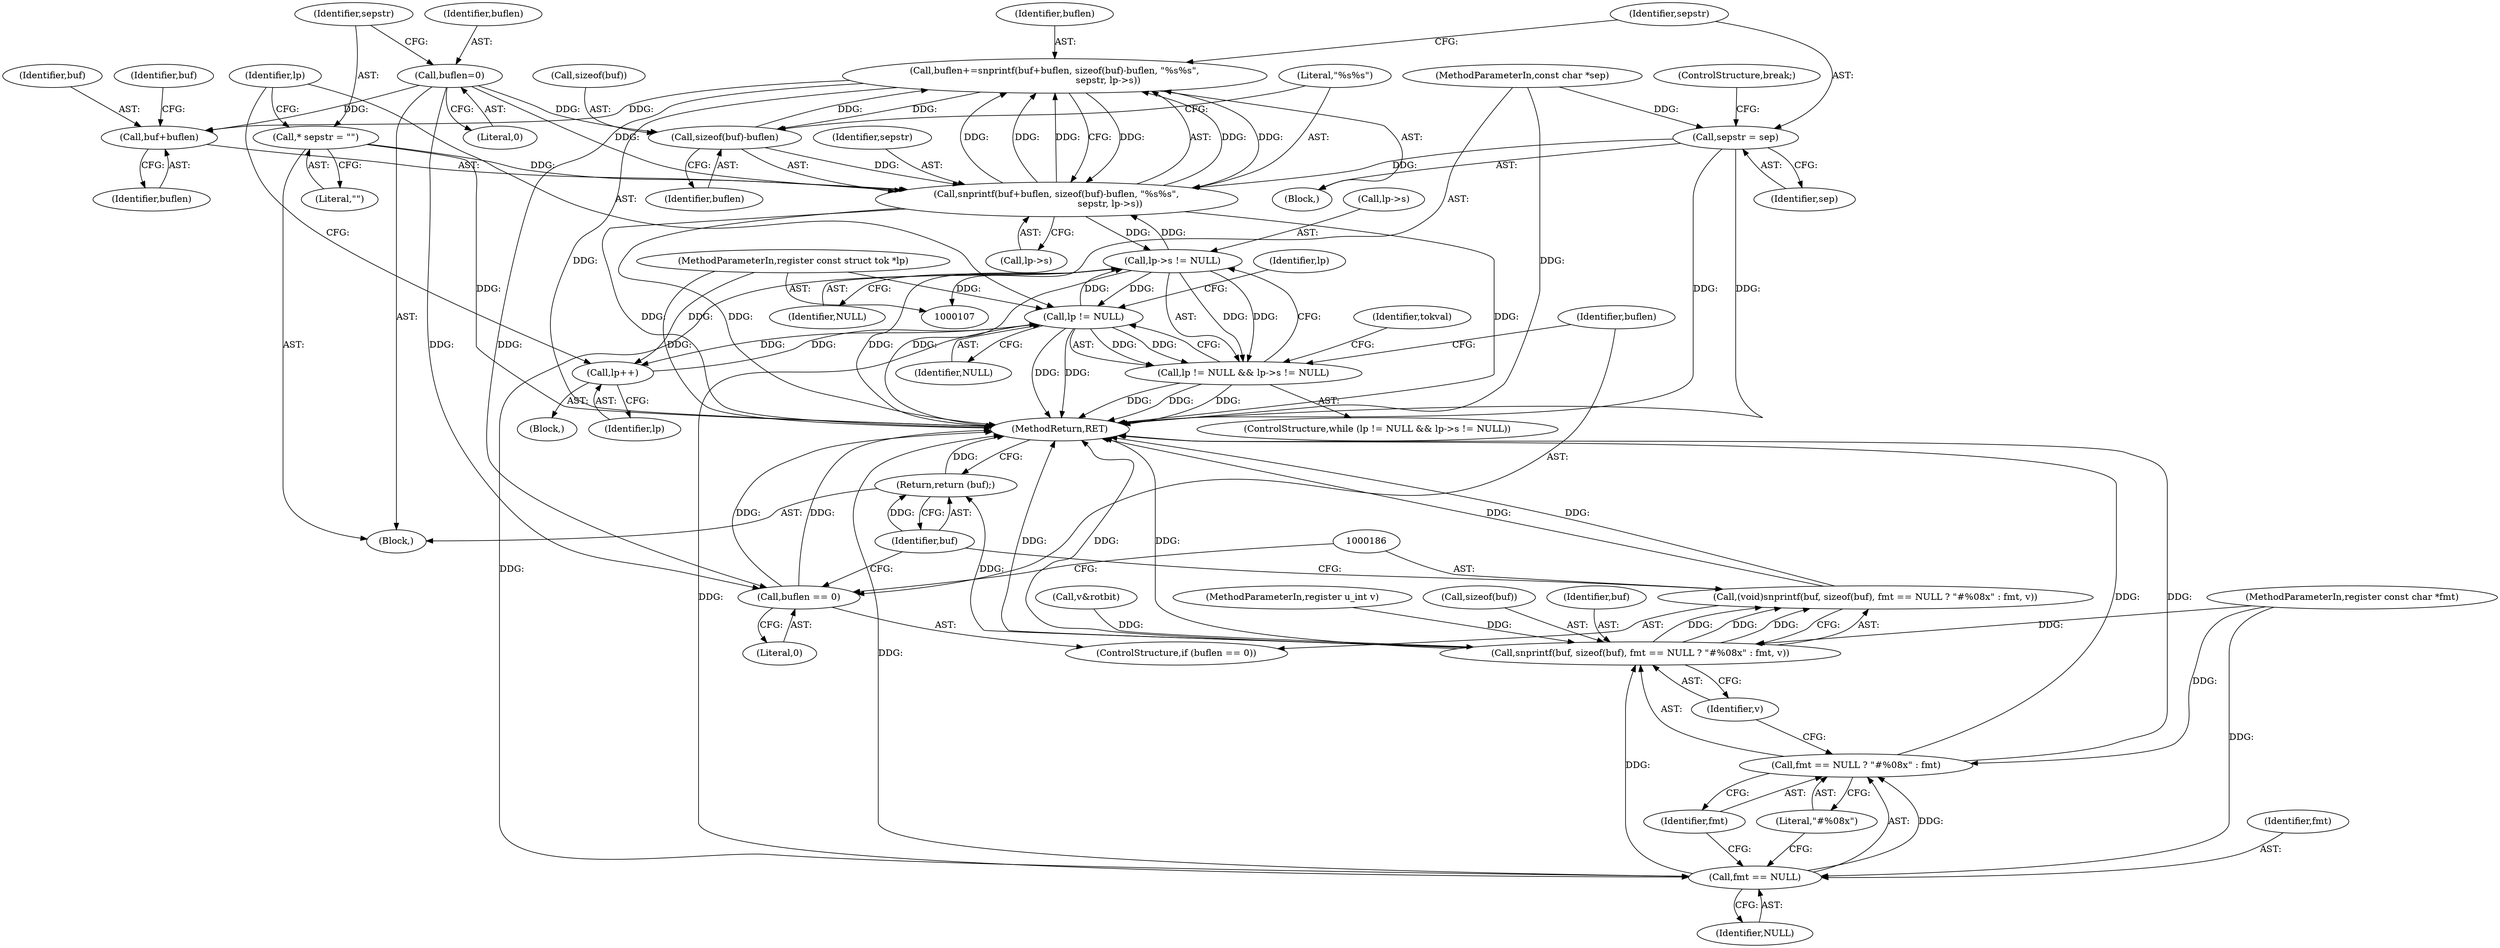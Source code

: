 digraph "1_tcpdump_9f0730bee3eb65d07b49fd468bc2f269173352fe@API" {
"1000155" [label="(Call,buflen+=snprintf(buf+buflen, sizeof(buf)-buflen, \"%s%s\",\n                                     sepstr, lp->s))"];
"1000157" [label="(Call,snprintf(buf+buflen, sizeof(buf)-buflen, \"%s%s\",\n                                     sepstr, lp->s))"];
"1000155" [label="(Call,buflen+=snprintf(buf+buflen, sizeof(buf)-buflen, \"%s%s\",\n                                     sepstr, lp->s))"];
"1000161" [label="(Call,sizeof(buf)-buflen)"];
"1000115" [label="(Call,buflen=0)"];
"1000121" [label="(Call,* sepstr = \"\")"];
"1000170" [label="(Call,sepstr = sep)"];
"1000111" [label="(MethodParameterIn,const char *sep)"];
"1000129" [label="(Call,lp->s != NULL)"];
"1000126" [label="(Call,lp != NULL)"];
"1000179" [label="(Call,lp++)"];
"1000108" [label="(MethodParameterIn,register const struct tok *lp)"];
"1000125" [label="(Call,lp != NULL && lp->s != NULL)"];
"1000192" [label="(Call,fmt == NULL)"];
"1000187" [label="(Call,snprintf(buf, sizeof(buf), fmt == NULL ? \"#%08x\" : fmt, v))"];
"1000185" [label="(Call,(void)snprintf(buf, sizeof(buf), fmt == NULL ? \"#%08x\" : fmt, v))"];
"1000198" [label="(Return,return (buf);)"];
"1000191" [label="(Call,fmt == NULL ? \"#%08x\" : fmt)"];
"1000158" [label="(Call,buf+buflen)"];
"1000182" [label="(Call,buflen == 0)"];
"1000109" [label="(MethodParameterIn,register const char *fmt)"];
"1000122" [label="(Identifier,sepstr)"];
"1000151" [label="(Call,v&rotbit)"];
"1000117" [label="(Literal,0)"];
"1000155" [label="(Call,buflen+=snprintf(buf+buflen, sizeof(buf)-buflen, \"%s%s\",\n                                     sepstr, lp->s))"];
"1000154" [label="(Block,)"];
"1000180" [label="(Identifier,lp)"];
"1000162" [label="(Call,sizeof(buf))"];
"1000161" [label="(Call,sizeof(buf)-buflen)"];
"1000116" [label="(Identifier,buflen)"];
"1000181" [label="(ControlStructure,if (buflen == 0))"];
"1000184" [label="(Literal,0)"];
"1000128" [label="(Identifier,NULL)"];
"1000160" [label="(Identifier,buflen)"];
"1000159" [label="(Identifier,buf)"];
"1000136" [label="(Identifier,tokval)"];
"1000133" [label="(Identifier,NULL)"];
"1000166" [label="(Identifier,sepstr)"];
"1000191" [label="(Call,fmt == NULL ? \"#%08x\" : fmt)"];
"1000121" [label="(Call,* sepstr = \"\")"];
"1000183" [label="(Identifier,buflen)"];
"1000194" [label="(Identifier,NULL)"];
"1000110" [label="(MethodParameterIn,register u_int v)"];
"1000131" [label="(Identifier,lp)"];
"1000134" [label="(Block,)"];
"1000130" [label="(Call,lp->s)"];
"1000111" [label="(MethodParameterIn,const char *sep)"];
"1000112" [label="(Block,)"];
"1000165" [label="(Literal,\"%s%s\")"];
"1000171" [label="(Identifier,sepstr)"];
"1000193" [label="(Identifier,fmt)"];
"1000185" [label="(Call,(void)snprintf(buf, sizeof(buf), fmt == NULL ? \"#%08x\" : fmt, v))"];
"1000156" [label="(Identifier,buflen)"];
"1000157" [label="(Call,snprintf(buf+buflen, sizeof(buf)-buflen, \"%s%s\",\n                                     sepstr, lp->s))"];
"1000125" [label="(Call,lp != NULL && lp->s != NULL)"];
"1000200" [label="(MethodReturn,RET)"];
"1000182" [label="(Call,buflen == 0)"];
"1000197" [label="(Identifier,v)"];
"1000189" [label="(Call,sizeof(buf))"];
"1000173" [label="(ControlStructure,break;)"];
"1000167" [label="(Call,lp->s)"];
"1000179" [label="(Call,lp++)"];
"1000198" [label="(Return,return (buf);)"];
"1000195" [label="(Literal,\"#%08x\")"];
"1000192" [label="(Call,fmt == NULL)"];
"1000170" [label="(Call,sepstr = sep)"];
"1000126" [label="(Call,lp != NULL)"];
"1000123" [label="(Literal,\"\")"];
"1000108" [label="(MethodParameterIn,register const struct tok *lp)"];
"1000196" [label="(Identifier,fmt)"];
"1000199" [label="(Identifier,buf)"];
"1000115" [label="(Call,buflen=0)"];
"1000124" [label="(ControlStructure,while (lp != NULL && lp->s != NULL))"];
"1000158" [label="(Call,buf+buflen)"];
"1000187" [label="(Call,snprintf(buf, sizeof(buf), fmt == NULL ? \"#%08x\" : fmt, v))"];
"1000129" [label="(Call,lp->s != NULL)"];
"1000127" [label="(Identifier,lp)"];
"1000188" [label="(Identifier,buf)"];
"1000163" [label="(Identifier,buf)"];
"1000164" [label="(Identifier,buflen)"];
"1000172" [label="(Identifier,sep)"];
"1000155" -> "1000154"  [label="AST: "];
"1000155" -> "1000157"  [label="CFG: "];
"1000156" -> "1000155"  [label="AST: "];
"1000157" -> "1000155"  [label="AST: "];
"1000171" -> "1000155"  [label="CFG: "];
"1000155" -> "1000200"  [label="DDG: "];
"1000157" -> "1000155"  [label="DDG: "];
"1000157" -> "1000155"  [label="DDG: "];
"1000157" -> "1000155"  [label="DDG: "];
"1000157" -> "1000155"  [label="DDG: "];
"1000157" -> "1000155"  [label="DDG: "];
"1000161" -> "1000155"  [label="DDG: "];
"1000155" -> "1000157"  [label="DDG: "];
"1000155" -> "1000158"  [label="DDG: "];
"1000155" -> "1000161"  [label="DDG: "];
"1000155" -> "1000182"  [label="DDG: "];
"1000157" -> "1000167"  [label="CFG: "];
"1000158" -> "1000157"  [label="AST: "];
"1000161" -> "1000157"  [label="AST: "];
"1000165" -> "1000157"  [label="AST: "];
"1000166" -> "1000157"  [label="AST: "];
"1000167" -> "1000157"  [label="AST: "];
"1000157" -> "1000200"  [label="DDG: "];
"1000157" -> "1000200"  [label="DDG: "];
"1000157" -> "1000200"  [label="DDG: "];
"1000157" -> "1000129"  [label="DDG: "];
"1000115" -> "1000157"  [label="DDG: "];
"1000161" -> "1000157"  [label="DDG: "];
"1000121" -> "1000157"  [label="DDG: "];
"1000170" -> "1000157"  [label="DDG: "];
"1000129" -> "1000157"  [label="DDG: "];
"1000161" -> "1000164"  [label="CFG: "];
"1000162" -> "1000161"  [label="AST: "];
"1000164" -> "1000161"  [label="AST: "];
"1000165" -> "1000161"  [label="CFG: "];
"1000115" -> "1000161"  [label="DDG: "];
"1000115" -> "1000112"  [label="AST: "];
"1000115" -> "1000117"  [label="CFG: "];
"1000116" -> "1000115"  [label="AST: "];
"1000117" -> "1000115"  [label="AST: "];
"1000122" -> "1000115"  [label="CFG: "];
"1000115" -> "1000158"  [label="DDG: "];
"1000115" -> "1000182"  [label="DDG: "];
"1000121" -> "1000112"  [label="AST: "];
"1000121" -> "1000123"  [label="CFG: "];
"1000122" -> "1000121"  [label="AST: "];
"1000123" -> "1000121"  [label="AST: "];
"1000127" -> "1000121"  [label="CFG: "];
"1000121" -> "1000200"  [label="DDG: "];
"1000170" -> "1000154"  [label="AST: "];
"1000170" -> "1000172"  [label="CFG: "];
"1000171" -> "1000170"  [label="AST: "];
"1000172" -> "1000170"  [label="AST: "];
"1000173" -> "1000170"  [label="CFG: "];
"1000170" -> "1000200"  [label="DDG: "];
"1000170" -> "1000200"  [label="DDG: "];
"1000111" -> "1000170"  [label="DDG: "];
"1000111" -> "1000107"  [label="AST: "];
"1000111" -> "1000200"  [label="DDG: "];
"1000129" -> "1000125"  [label="AST: "];
"1000129" -> "1000133"  [label="CFG: "];
"1000130" -> "1000129"  [label="AST: "];
"1000133" -> "1000129"  [label="AST: "];
"1000125" -> "1000129"  [label="CFG: "];
"1000129" -> "1000200"  [label="DDG: "];
"1000129" -> "1000200"  [label="DDG: "];
"1000129" -> "1000126"  [label="DDG: "];
"1000129" -> "1000125"  [label="DDG: "];
"1000129" -> "1000125"  [label="DDG: "];
"1000126" -> "1000129"  [label="DDG: "];
"1000129" -> "1000192"  [label="DDG: "];
"1000126" -> "1000125"  [label="AST: "];
"1000126" -> "1000128"  [label="CFG: "];
"1000127" -> "1000126"  [label="AST: "];
"1000128" -> "1000126"  [label="AST: "];
"1000131" -> "1000126"  [label="CFG: "];
"1000125" -> "1000126"  [label="CFG: "];
"1000126" -> "1000200"  [label="DDG: "];
"1000126" -> "1000200"  [label="DDG: "];
"1000126" -> "1000125"  [label="DDG: "];
"1000126" -> "1000125"  [label="DDG: "];
"1000179" -> "1000126"  [label="DDG: "];
"1000108" -> "1000126"  [label="DDG: "];
"1000126" -> "1000179"  [label="DDG: "];
"1000126" -> "1000192"  [label="DDG: "];
"1000179" -> "1000134"  [label="AST: "];
"1000179" -> "1000180"  [label="CFG: "];
"1000180" -> "1000179"  [label="AST: "];
"1000127" -> "1000179"  [label="CFG: "];
"1000108" -> "1000179"  [label="DDG: "];
"1000108" -> "1000107"  [label="AST: "];
"1000108" -> "1000200"  [label="DDG: "];
"1000125" -> "1000124"  [label="AST: "];
"1000136" -> "1000125"  [label="CFG: "];
"1000183" -> "1000125"  [label="CFG: "];
"1000125" -> "1000200"  [label="DDG: "];
"1000125" -> "1000200"  [label="DDG: "];
"1000125" -> "1000200"  [label="DDG: "];
"1000192" -> "1000191"  [label="AST: "];
"1000192" -> "1000194"  [label="CFG: "];
"1000193" -> "1000192"  [label="AST: "];
"1000194" -> "1000192"  [label="AST: "];
"1000195" -> "1000192"  [label="CFG: "];
"1000196" -> "1000192"  [label="CFG: "];
"1000192" -> "1000200"  [label="DDG: "];
"1000192" -> "1000187"  [label="DDG: "];
"1000109" -> "1000192"  [label="DDG: "];
"1000192" -> "1000191"  [label="DDG: "];
"1000187" -> "1000185"  [label="AST: "];
"1000187" -> "1000197"  [label="CFG: "];
"1000188" -> "1000187"  [label="AST: "];
"1000189" -> "1000187"  [label="AST: "];
"1000191" -> "1000187"  [label="AST: "];
"1000197" -> "1000187"  [label="AST: "];
"1000185" -> "1000187"  [label="CFG: "];
"1000187" -> "1000200"  [label="DDG: "];
"1000187" -> "1000200"  [label="DDG: "];
"1000187" -> "1000200"  [label="DDG: "];
"1000187" -> "1000185"  [label="DDG: "];
"1000187" -> "1000185"  [label="DDG: "];
"1000187" -> "1000185"  [label="DDG: "];
"1000109" -> "1000187"  [label="DDG: "];
"1000151" -> "1000187"  [label="DDG: "];
"1000110" -> "1000187"  [label="DDG: "];
"1000187" -> "1000198"  [label="DDG: "];
"1000185" -> "1000181"  [label="AST: "];
"1000186" -> "1000185"  [label="AST: "];
"1000199" -> "1000185"  [label="CFG: "];
"1000185" -> "1000200"  [label="DDG: "];
"1000185" -> "1000200"  [label="DDG: "];
"1000198" -> "1000112"  [label="AST: "];
"1000198" -> "1000199"  [label="CFG: "];
"1000199" -> "1000198"  [label="AST: "];
"1000200" -> "1000198"  [label="CFG: "];
"1000198" -> "1000200"  [label="DDG: "];
"1000199" -> "1000198"  [label="DDG: "];
"1000191" -> "1000195"  [label="CFG: "];
"1000191" -> "1000196"  [label="CFG: "];
"1000195" -> "1000191"  [label="AST: "];
"1000196" -> "1000191"  [label="AST: "];
"1000197" -> "1000191"  [label="CFG: "];
"1000191" -> "1000200"  [label="DDG: "];
"1000191" -> "1000200"  [label="DDG: "];
"1000109" -> "1000191"  [label="DDG: "];
"1000158" -> "1000160"  [label="CFG: "];
"1000159" -> "1000158"  [label="AST: "];
"1000160" -> "1000158"  [label="AST: "];
"1000163" -> "1000158"  [label="CFG: "];
"1000182" -> "1000181"  [label="AST: "];
"1000182" -> "1000184"  [label="CFG: "];
"1000183" -> "1000182"  [label="AST: "];
"1000184" -> "1000182"  [label="AST: "];
"1000186" -> "1000182"  [label="CFG: "];
"1000199" -> "1000182"  [label="CFG: "];
"1000182" -> "1000200"  [label="DDG: "];
"1000182" -> "1000200"  [label="DDG: "];
}
